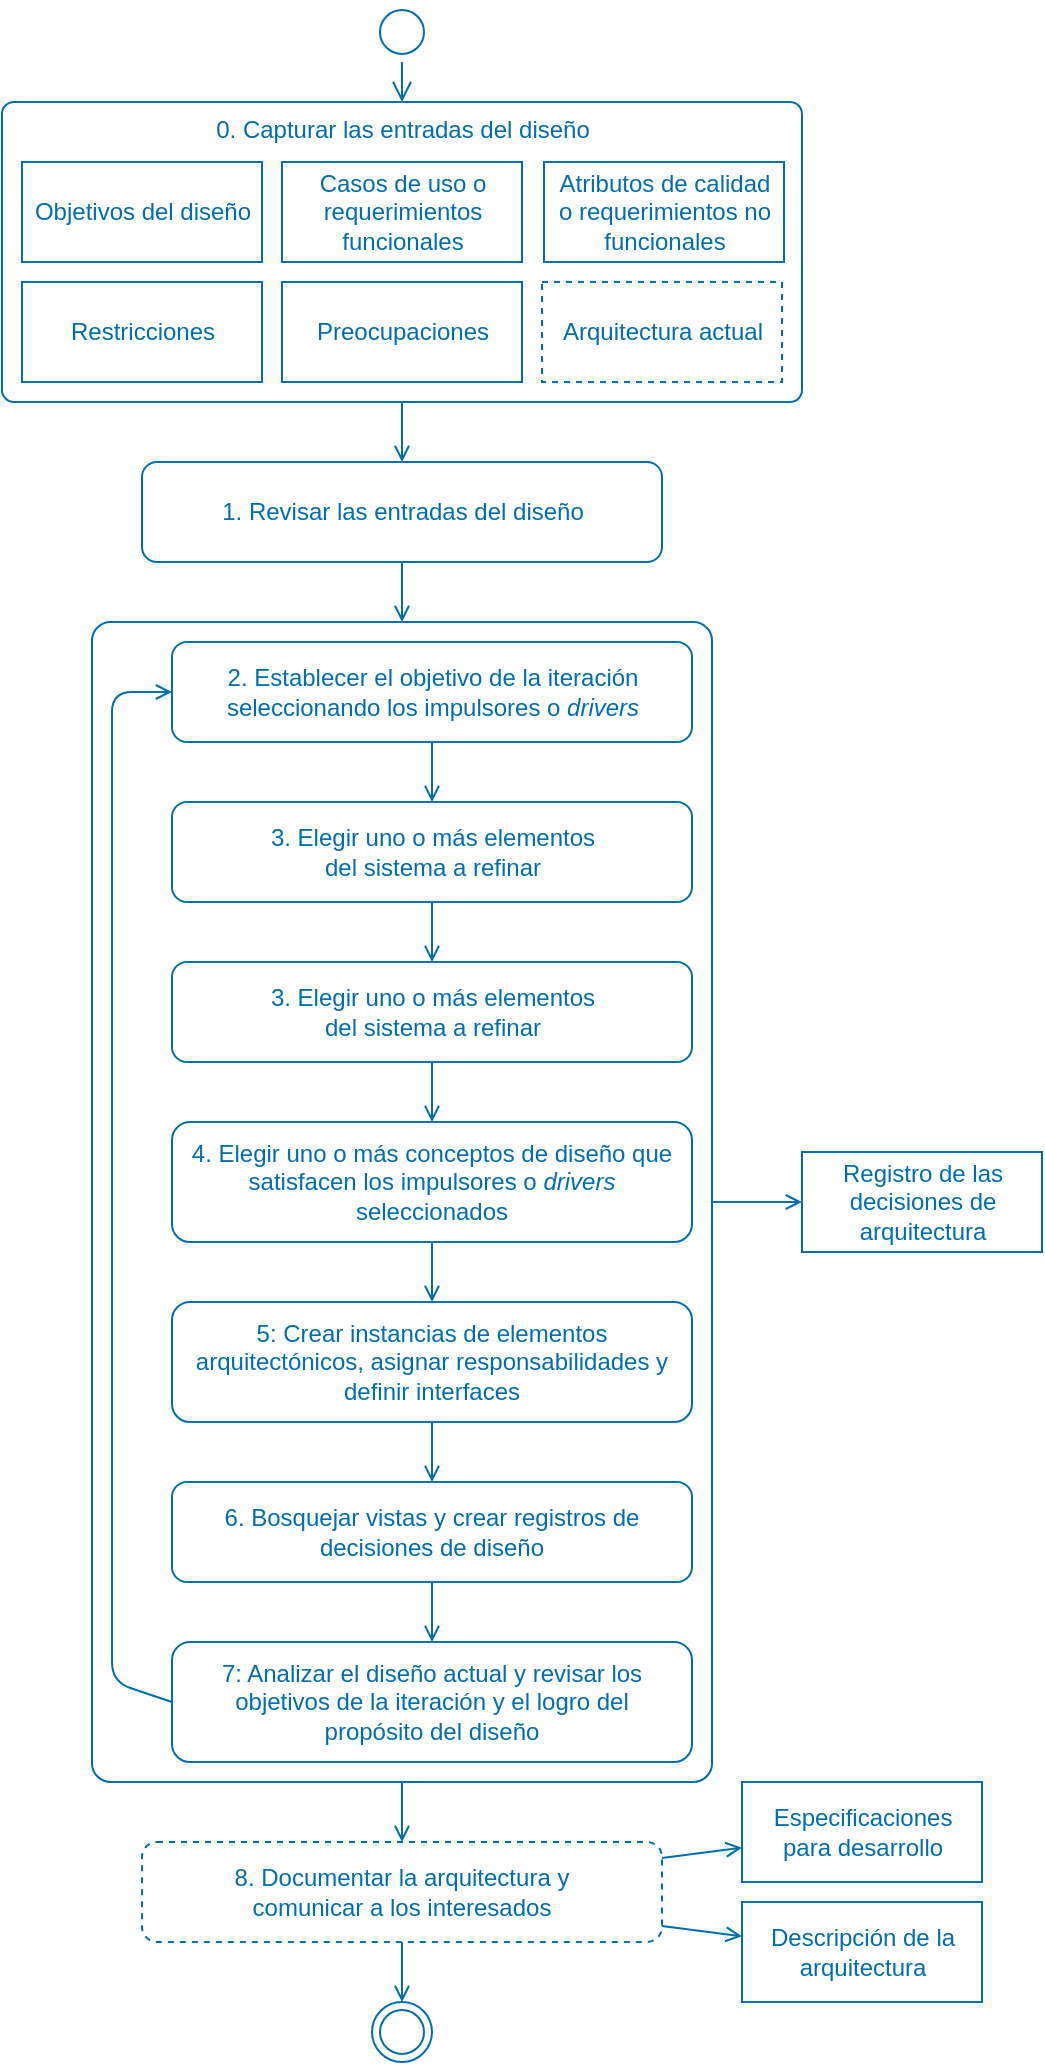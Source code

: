 <mxfile>
    <diagram id="Cwdnkp9nwKkTm0oBLxAz" name="Page-1">
        <mxGraphModel dx="1146" dy="546" grid="1" gridSize="10" guides="1" tooltips="1" connect="1" arrows="1" fold="1" page="1" pageScale="1" pageWidth="850" pageHeight="1100" math="0" shadow="0">
            <root>
                <mxCell id="0"/>
                <mxCell id="1" parent="0"/>
                <mxCell id="33" value="" style="whiteSpace=wrap;html=1;fillColor=none;strokeColor=#006EAF;dashed=0;rounded=1;fontColor=#006EAF;arcSize=3;" parent="1" vertex="1">
                    <mxGeometry x="85" y="350" width="310" height="580" as="geometry"/>
                </mxCell>
                <mxCell id="2" value="" style="ellipse;html=1;shape=endState;fillColor=none;strokeColor=#006EAF;fontColor=#006EAF;" parent="1" vertex="1">
                    <mxGeometry x="225" y="1040" width="30" height="30" as="geometry"/>
                </mxCell>
                <mxCell id="3" value="" style="ellipse;html=1;shape=startState;fillColor=none;strokeColor=#006EAF;fontColor=#006EAF;" parent="1" vertex="1">
                    <mxGeometry x="225" y="40" width="30" height="30" as="geometry"/>
                </mxCell>
                <mxCell id="4" value="" style="edgeStyle=orthogonalEdgeStyle;html=1;verticalAlign=bottom;endArrow=open;endSize=8;strokeColor=#006EAF;fillColor=#1ba1e2;fontColor=#006EAF;" parent="1" source="3" target="5" edge="1">
                    <mxGeometry relative="1" as="geometry">
                        <mxPoint x="185" y="90" as="targetPoint"/>
                    </mxGeometry>
                </mxCell>
                <mxCell id="5" value="0. Capturar las entradas del diseño" style="html=1;dashed=0;whitespace=wrap;verticalAlign=top;fillColor=none;strokeColor=#006EAF;rounded=1;arcSize=4;fontColor=#006EAF;" parent="1" vertex="1">
                    <mxGeometry x="40" y="90" width="400" height="150" as="geometry"/>
                </mxCell>
                <mxCell id="6" value="Objetivos del diseño" style="html=1;fillColor=none;strokeColor=#006EAF;fontColor=#006EAF;" parent="1" vertex="1">
                    <mxGeometry x="50" y="120" width="120" height="50" as="geometry"/>
                </mxCell>
                <mxCell id="7" value="Casos de uso o&lt;br&gt;requerimientos&lt;br&gt;funcionales" style="html=1;fillColor=none;strokeColor=#006EAF;fontColor=#006EAF;" parent="1" vertex="1">
                    <mxGeometry x="180" y="120" width="120" height="50" as="geometry"/>
                </mxCell>
                <mxCell id="8" value="Atributos de calidad&lt;br&gt;o requerimientos no&lt;br&gt;funcionales" style="html=1;fillColor=none;strokeColor=#006EAF;fontColor=#006EAF;" parent="1" vertex="1">
                    <mxGeometry x="311" y="120" width="120" height="50" as="geometry"/>
                </mxCell>
                <mxCell id="9" value="Restricciones" style="html=1;fillColor=none;strokeColor=#006EAF;fontColor=#006EAF;" parent="1" vertex="1">
                    <mxGeometry x="50" y="180" width="120" height="50" as="geometry"/>
                </mxCell>
                <mxCell id="10" value="Preocupaciones" style="html=1;fillColor=none;strokeColor=#006EAF;fontColor=#006EAF;" parent="1" vertex="1">
                    <mxGeometry x="180" y="180" width="120" height="50" as="geometry"/>
                </mxCell>
                <mxCell id="11" value="Arquitectura actual" style="html=1;fillColor=none;strokeColor=#006EAF;fontColor=#006EAF;dashed=1;" parent="1" vertex="1">
                    <mxGeometry x="310" y="180" width="120" height="50" as="geometry"/>
                </mxCell>
                <mxCell id="13" value="1. Revisar las entradas del diseño" style="html=1;dashed=0;whitespace=wrap;rounded=1;strokeColor=#006EAF;fillColor=none;fontColor=#006EAF;" parent="1" vertex="1">
                    <mxGeometry x="110" y="270" width="260" height="50" as="geometry"/>
                </mxCell>
                <mxCell id="14" value="2. Establecer el objetivo de la iteración&lt;br&gt;seleccionando los impulsores o &lt;i&gt;drivers&lt;/i&gt;" style="html=1;dashed=0;whitespace=wrap;rounded=1;strokeColor=#006EAF;fillColor=none;fontColor=#006EAF;" parent="1" vertex="1">
                    <mxGeometry x="125" y="360" width="260" height="50" as="geometry"/>
                </mxCell>
                <mxCell id="15" value="3. Elegir uno o más elementos&lt;br&gt;del sistema a refinar" style="html=1;dashed=0;whitespace=wrap;rounded=1;strokeColor=#006EAF;fillColor=none;fontColor=#006EAF;" parent="1" vertex="1">
                    <mxGeometry x="125" y="440" width="260" height="50" as="geometry"/>
                </mxCell>
                <mxCell id="18" value="" style="edgeStyle=none;html=1;endArrow=open;endFill=0;fillColor=#1ba1e2;strokeColor=#006EAF;fontColor=#006EAF;" parent="1" source="16" target="17" edge="1">
                    <mxGeometry relative="1" as="geometry"/>
                </mxCell>
                <mxCell id="16" value="3. Elegir uno o más elementos&lt;br&gt;del sistema a refinar" style="html=1;dashed=0;whitespace=wrap;rounded=1;strokeColor=#006EAF;fillColor=none;fontColor=#006EAF;" parent="1" vertex="1">
                    <mxGeometry x="125" y="520" width="260" height="50" as="geometry"/>
                </mxCell>
                <mxCell id="20" value="" style="edgeStyle=none;html=1;endArrow=open;endFill=0;fillColor=#1ba1e2;strokeColor=#006EAF;fontColor=#006EAF;" parent="1" source="17" target="19" edge="1">
                    <mxGeometry relative="1" as="geometry"/>
                </mxCell>
                <mxCell id="17" value="4. Elegir uno o más conceptos de diseño que satisfacen los impulsores o &lt;i&gt;drivers&lt;/i&gt; seleccionados" style="whiteSpace=wrap;html=1;fillColor=none;strokeColor=#006EAF;dashed=0;rounded=1;fontColor=#006EAF;" parent="1" vertex="1">
                    <mxGeometry x="125" y="600" width="260" height="60" as="geometry"/>
                </mxCell>
                <mxCell id="22" value="" style="edgeStyle=none;html=1;endArrow=open;endFill=0;fillColor=#1ba1e2;strokeColor=#006EAF;fontColor=#006EAF;" parent="1" source="19" target="21" edge="1">
                    <mxGeometry relative="1" as="geometry"/>
                </mxCell>
                <mxCell id="19" value="5: Crear instancias de elementos arquitectónicos, asignar responsabilidades y definir interfaces" style="whiteSpace=wrap;html=1;fillColor=none;strokeColor=#006EAF;dashed=0;rounded=1;fontColor=#006EAF;" parent="1" vertex="1">
                    <mxGeometry x="125" y="690" width="260" height="60" as="geometry"/>
                </mxCell>
                <mxCell id="24" value="" style="edgeStyle=none;html=1;endArrow=open;endFill=0;fillColor=#1ba1e2;strokeColor=#006EAF;fontColor=#006EAF;" parent="1" source="21" target="23" edge="1">
                    <mxGeometry relative="1" as="geometry"/>
                </mxCell>
                <mxCell id="21" value="6. Bosquejar vistas y crear registros de&lt;br&gt;decisiones de diseño" style="whiteSpace=wrap;html=1;fillColor=none;strokeColor=#006EAF;dashed=0;rounded=1;fontColor=#006EAF;" parent="1" vertex="1">
                    <mxGeometry x="125" y="780" width="260" height="50" as="geometry"/>
                </mxCell>
                <mxCell id="23" value="7: Analizar el diseño actual y revisar los objetivos&amp;nbsp;de la iteración y el logro del&lt;br&gt;propósito del diseño" style="whiteSpace=wrap;html=1;fillColor=none;strokeColor=#006EAF;dashed=0;rounded=1;fontColor=#006EAF;" parent="1" vertex="1">
                    <mxGeometry x="125" y="860" width="260" height="60" as="geometry"/>
                </mxCell>
                <mxCell id="25" value="" style="edgeStyle=none;html=1;endArrow=open;endFill=0;fillColor=#1ba1e2;strokeColor=#006EAF;fontColor=#006EAF;" parent="1" source="15" target="16" edge="1">
                    <mxGeometry relative="1" as="geometry">
                        <mxPoint x="265" y="570" as="sourcePoint"/>
                        <mxPoint x="255" y="550" as="targetPoint"/>
                    </mxGeometry>
                </mxCell>
                <mxCell id="26" value="" style="edgeStyle=none;html=1;endArrow=open;endFill=0;fillColor=#1ba1e2;strokeColor=#006EAF;fontColor=#006EAF;" parent="1" source="14" target="15" edge="1">
                    <mxGeometry relative="1" as="geometry">
                        <mxPoint x="265" y="490" as="sourcePoint"/>
                        <mxPoint x="265" y="520" as="targetPoint"/>
                    </mxGeometry>
                </mxCell>
                <mxCell id="27" value="" style="edgeStyle=none;html=1;endArrow=open;endFill=0;fillColor=#1ba1e2;strokeColor=#006EAF;fontColor=#006EAF;entryX=0.5;entryY=0;entryDx=0;entryDy=0;" parent="1" source="13" target="33" edge="1">
                    <mxGeometry relative="1" as="geometry">
                        <mxPoint x="250" y="410" as="sourcePoint"/>
                        <mxPoint x="240" y="350" as="targetPoint"/>
                    </mxGeometry>
                </mxCell>
                <mxCell id="28" value="" style="edgeStyle=none;html=1;endArrow=open;endFill=0;fillColor=#1ba1e2;strokeColor=#006EAF;exitX=0.5;exitY=1;exitDx=0;exitDy=0;fontColor=#006EAF;" parent="1" source="5" edge="1">
                    <mxGeometry relative="1" as="geometry">
                        <mxPoint x="250" y="330" as="sourcePoint"/>
                        <mxPoint x="240" y="270" as="targetPoint"/>
                    </mxGeometry>
                </mxCell>
                <mxCell id="29" value="" style="edgeStyle=none;html=1;endArrow=open;endFill=0;fillColor=#1ba1e2;strokeColor=#006EAF;entryX=0;entryY=0.5;entryDx=0;entryDy=0;exitX=0;exitY=0.5;exitDx=0;exitDy=0;" parent="1" source="23" target="14" edge="1">
                    <mxGeometry relative="1" as="geometry">
                        <mxPoint x="65" y="780" as="sourcePoint"/>
                        <mxPoint x="275" y="370" as="targetPoint"/>
                        <Array as="points">
                            <mxPoint x="95" y="880"/>
                            <mxPoint x="95" y="385"/>
                        </Array>
                    </mxGeometry>
                </mxCell>
                <mxCell id="30" value="8. Documentar la arquitectura y&lt;br&gt;comunicar a los interesados" style="whiteSpace=wrap;html=1;fillColor=none;strokeColor=#006EAF;dashed=1;rounded=1;fontColor=#006EAF;" parent="1" vertex="1">
                    <mxGeometry x="110" y="960" width="260" height="50" as="geometry"/>
                </mxCell>
                <mxCell id="31" value="" style="edgeStyle=none;html=1;endArrow=open;endFill=0;fillColor=#1ba1e2;strokeColor=#006EAF;fontColor=#006EAF;exitX=0.5;exitY=1;exitDx=0;exitDy=0;" parent="1" source="33" target="30" edge="1">
                    <mxGeometry relative="1" as="geometry">
                        <mxPoint x="255" y="930" as="sourcePoint"/>
                        <mxPoint x="265" y="880" as="targetPoint"/>
                    </mxGeometry>
                </mxCell>
                <mxCell id="32" value="" style="edgeStyle=none;html=1;endArrow=open;endFill=0;fillColor=#1ba1e2;strokeColor=#006EAF;fontColor=#006EAF;exitX=0.5;exitY=1;exitDx=0;exitDy=0;" parent="1" source="30" target="2" edge="1">
                    <mxGeometry relative="1" as="geometry">
                        <mxPoint x="260" y="860" as="sourcePoint"/>
                        <mxPoint x="260" y="890" as="targetPoint"/>
                    </mxGeometry>
                </mxCell>
                <mxCell id="34" value="Registro de las&lt;br&gt;decisiones de&lt;br&gt;arquitectura" style="html=1;fillColor=none;strokeColor=#006EAF;fontColor=#006EAF;" parent="1" vertex="1">
                    <mxGeometry x="440" y="615" width="120" height="50" as="geometry"/>
                </mxCell>
                <mxCell id="35" value="" style="edgeStyle=none;html=1;endArrow=open;endFill=0;fillColor=#1ba1e2;strokeColor=#006EAF;fontColor=#006EAF;entryX=0;entryY=0.5;entryDx=0;entryDy=0;exitX=1;exitY=0.5;exitDx=0;exitDy=0;" parent="1" source="33" target="34" edge="1">
                    <mxGeometry relative="1" as="geometry">
                        <mxPoint x="265" y="580" as="sourcePoint"/>
                        <mxPoint x="265" y="610" as="targetPoint"/>
                    </mxGeometry>
                </mxCell>
                <mxCell id="36" value="Especificaciones&lt;br&gt;para desarrollo" style="html=1;fillColor=none;strokeColor=#006EAF;fontColor=#006EAF;" parent="1" vertex="1">
                    <mxGeometry x="410" y="930" width="120" height="50" as="geometry"/>
                </mxCell>
                <mxCell id="37" value="Descripción de la&lt;br&gt;arquitectura" style="html=1;fillColor=none;strokeColor=#006EAF;fontColor=#006EAF;" parent="1" vertex="1">
                    <mxGeometry x="410" y="990" width="120" height="50" as="geometry"/>
                </mxCell>
                <mxCell id="38" value="" style="edgeStyle=none;html=1;endArrow=open;endFill=0;fillColor=#1ba1e2;strokeColor=#006EAF;fontColor=#006EAF;" parent="1" source="30" target="36" edge="1">
                    <mxGeometry relative="1" as="geometry">
                        <mxPoint x="405" y="650" as="sourcePoint"/>
                        <mxPoint x="450" y="650" as="targetPoint"/>
                    </mxGeometry>
                </mxCell>
                <mxCell id="39" value="" style="edgeStyle=none;html=1;endArrow=open;endFill=0;fillColor=#1ba1e2;strokeColor=#006EAF;fontColor=#006EAF;" parent="1" source="30" target="37" edge="1">
                    <mxGeometry relative="1" as="geometry">
                        <mxPoint x="380" y="978.043" as="sourcePoint"/>
                        <mxPoint x="420" y="972.826" as="targetPoint"/>
                    </mxGeometry>
                </mxCell>
            </root>
        </mxGraphModel>
    </diagram>
</mxfile>